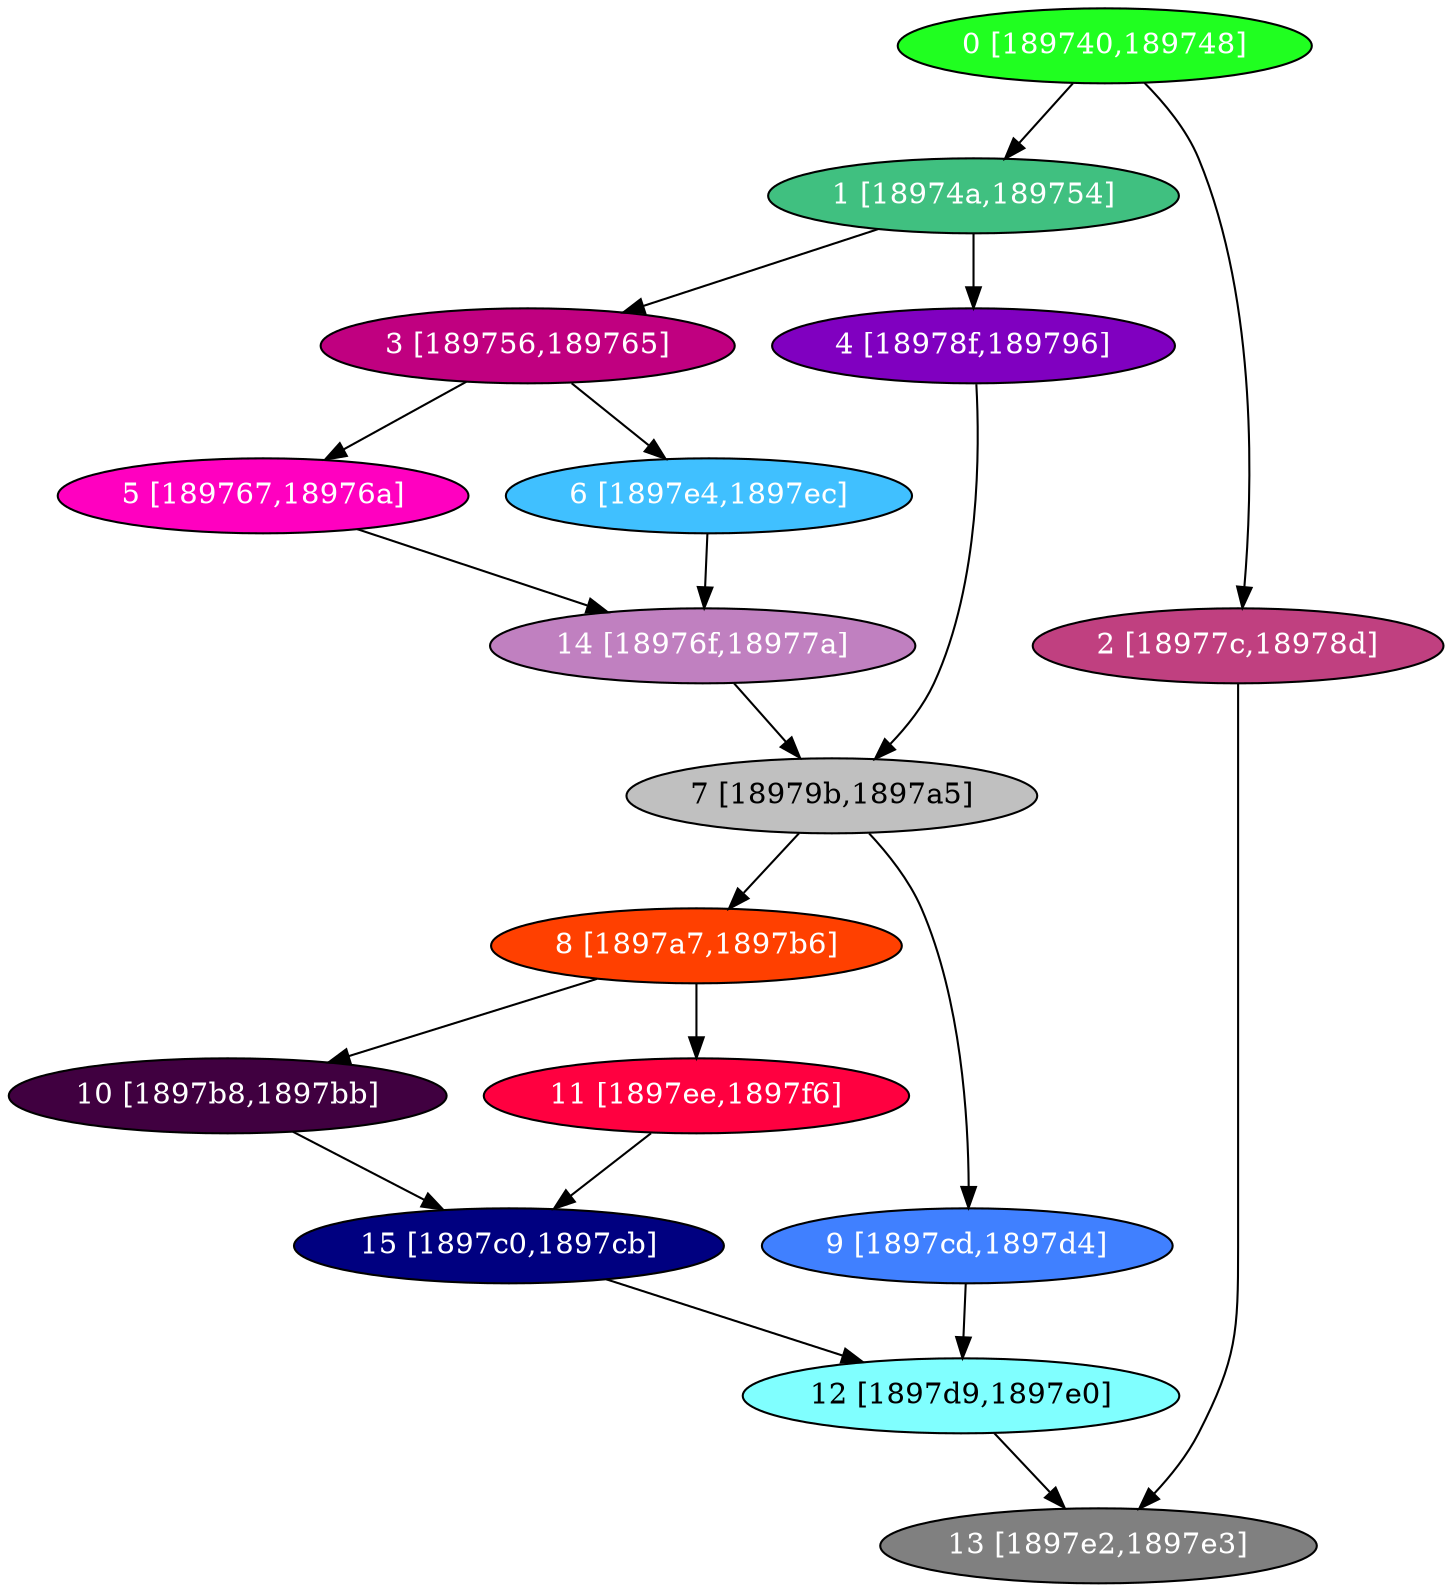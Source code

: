 diGraph libnss3{
	libnss3_0  [style=filled fillcolor="#20FF20" fontcolor="#ffffff" shape=oval label="0 [189740,189748]"]
	libnss3_1  [style=filled fillcolor="#40C080" fontcolor="#ffffff" shape=oval label="1 [18974a,189754]"]
	libnss3_2  [style=filled fillcolor="#C04080" fontcolor="#ffffff" shape=oval label="2 [18977c,18978d]"]
	libnss3_3  [style=filled fillcolor="#C00080" fontcolor="#ffffff" shape=oval label="3 [189756,189765]"]
	libnss3_4  [style=filled fillcolor="#8000C0" fontcolor="#ffffff" shape=oval label="4 [18978f,189796]"]
	libnss3_5  [style=filled fillcolor="#FF00C0" fontcolor="#ffffff" shape=oval label="5 [189767,18976a]"]
	libnss3_6  [style=filled fillcolor="#40C0FF" fontcolor="#ffffff" shape=oval label="6 [1897e4,1897ec]"]
	libnss3_7  [style=filled fillcolor="#C0C0C0" fontcolor="#000000" shape=oval label="7 [18979b,1897a5]"]
	libnss3_8  [style=filled fillcolor="#FF4000" fontcolor="#ffffff" shape=oval label="8 [1897a7,1897b6]"]
	libnss3_9  [style=filled fillcolor="#4080FF" fontcolor="#ffffff" shape=oval label="9 [1897cd,1897d4]"]
	libnss3_a  [style=filled fillcolor="#400040" fontcolor="#ffffff" shape=oval label="10 [1897b8,1897bb]"]
	libnss3_b  [style=filled fillcolor="#FF0040" fontcolor="#ffffff" shape=oval label="11 [1897ee,1897f6]"]
	libnss3_c  [style=filled fillcolor="#80FFFF" fontcolor="#000000" shape=oval label="12 [1897d9,1897e0]"]
	libnss3_d  [style=filled fillcolor="#808080" fontcolor="#ffffff" shape=oval label="13 [1897e2,1897e3]"]
	libnss3_e  [style=filled fillcolor="#C080C0" fontcolor="#ffffff" shape=oval label="14 [18976f,18977a]"]
	libnss3_f  [style=filled fillcolor="#000080" fontcolor="#ffffff" shape=oval label="15 [1897c0,1897cb]"]

	libnss3_0 -> libnss3_1
	libnss3_0 -> libnss3_2
	libnss3_1 -> libnss3_3
	libnss3_1 -> libnss3_4
	libnss3_2 -> libnss3_d
	libnss3_3 -> libnss3_5
	libnss3_3 -> libnss3_6
	libnss3_4 -> libnss3_7
	libnss3_5 -> libnss3_e
	libnss3_6 -> libnss3_e
	libnss3_7 -> libnss3_8
	libnss3_7 -> libnss3_9
	libnss3_8 -> libnss3_a
	libnss3_8 -> libnss3_b
	libnss3_9 -> libnss3_c
	libnss3_a -> libnss3_f
	libnss3_b -> libnss3_f
	libnss3_c -> libnss3_d
	libnss3_e -> libnss3_7
	libnss3_f -> libnss3_c
}